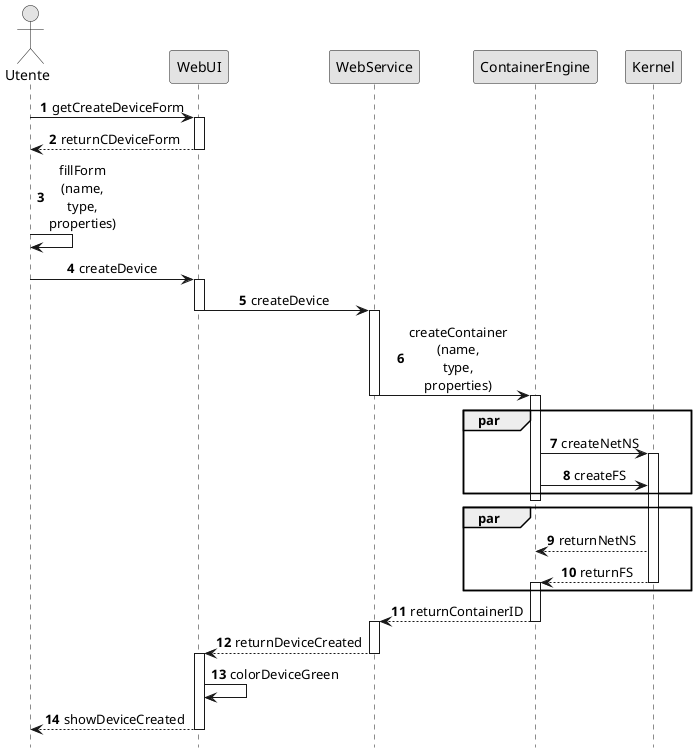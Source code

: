 
  ┌─┐
  ║"│
  └┬┘
  ┌┼┐
   │                   ┌─────┐                ┌──────────┐          ┌───────────────┐          ┌──────┐
  ┌┴┐                  │WebUI│                │WebService│          │ContainerEngine│          │Kernel│
Utente                 └──┬──┘                └────┬─────┘          └───────┬───────┘          └──┬───┘
  │1 getCreateDeviceForm ┌┴┐                       │                        │                     │
  │ ────────────────────>│ │                       │                        │                     │
  │                      │ │                       │                        │                     │
  │ 2 returnCDeviceForm  │ │                       │                        │                     │
  │ <─ ─ ─ ─ ─ ─ ─ ─ ─ ─ │ │                       │                        │                     │
  │                      └┬┘                       │                        │                     │
  │────┐                  │                        │                        │                     │
  │    │ <b>3</b>         │                        │                        │                     │
  │<───┘ fillForm         │                        │                        │                     │
  │      (name,           │                        │                        │                     │
  │      type,            │                        │                        │                     │
  │      properties)      │                        │                        │                     │
  │                       │                        │                        │                     │
  │                       │                        │                        │                     │
  │    4 createDevice    ┌┴┐                       │                        │                     │
  │ ────────────────────>│ │                       │                        │                     │
  │                      │ │                       │                        │                     │
  │                      │ │    5 createDevice    ┌┴┐                       │                     │
  │                      │ │ ────────────────────>│ │                       │                     │
  │                      └┬┘                      │ │                       │                     │
  │                       │                       │ │  6 createContainer   ┌┴┐                    │
  │                       │                       │ │  (name,              │ │                    │
  │                       │                       │ │  type,               │ │                    │
  │                       │                       │ │  properties)         │ │                    │
  │                       │                       │ │ ───────────────────> │ │                    │
  │                       │                       └┬┘                      │ │                    │
  │                       │                        │                       │ │                    │
  │                       │                        │      ╔══════╤═════════╪═╪════════════════════╪═════════════╗
  │                       │                        │      ║ PAR  │         │ │                    │             ║
  │                       │                        │      ╟──────┘         │ │   7 createNetNS   ┌┴┐            ║
  │                       │                        │      ║                │ │ ─────────────────>│ │            ║
  │                       │                        │      ║                │ │                   │ │            ║
  │                       │                        │      ║                │ │    8 createFS     │ │            ║
  │                       │                        │      ║                │ │ ─────────────────>│ │            ║
  │                       │                        │      ╚════════════════╪═╪═══════════════════╪═╪════════════╝
  │                       │                        │                       └┬┘                   │ │
  │                       │                        │                        │                    │ │
  │                       │                        │      ╔══════╤══════════╪════════════════════╪═╪════════════╗
  │                       │                        │      ║ PAR  │          │                    │ │            ║
  │                       │                        │      ╟──────┘          │   9 returnNetNS    │ │            ║
  │                       │                        │      ║                 │<─ ─ ─ ─ ─ ─ ─ ─ ─ ─│ │            ║
  │                       │                        │      ║                 │                    │ │            ║
  │                       │                        │      ║                ┌┴┐    10 returnFS    │ │            ║
  │                       │                        │      ║                │ │ <─ ─ ─ ─ ─ ─ ─ ─ ─│ │            ║
  │                       │                        │      ╚════════════════╪═╪══════════════════════════════════╝
  │                       │                        │                       │ │                    │
  │                       │                       ┌┴┐11 returnContainerID  │ │                    │
  │                       │                       │ │ <─ ─ ─ ─ ─ ─ ─ ─ ─ ─ │ │                    │
  │                       │                       │ │                      └┬┘                    │
  │                      ┌┴┐12 returnDeviceCreated│ │                       │                     │
  │                      │ │ <─ ─ ─ ─ ─ ─ ─ ─ ─ ─ │ │                       │                     │
  │                      │ │                      └┬┘                       │                     │
  │                      │ │────┐                  │                        │                     │
  │                      │ │    │ <b>13</b>        │                        │                     │
  │                      │ │<───┘ colorDeviceGreen │                        │                     │
  │                      │ │                       │                        │                     │
  │                      │ │                       │                        │                     │
  │ 14 showDeviceCreated │ │                       │                        │                     │
  │ <─ ─ ─ ─ ─ ─ ─ ─ ─ ─ │ │                       │                        │                     │
  │                      └┬┘                       │                        │                     │

@startuml
hide footbox
autonumber

skinparam shadowing false
skinparam sequenceMessageAlign center
skinparam monochrome true

Actor Utente as u
Participant WebUI as ui
Participant WebService as ws
Participant ContainerEngine as c
Participant Kernel as k
u -> ui : getCreateDeviceForm
activate ui
u <-- ui : returnCDeviceForm
deactivate ui
u -> u : fillForm\n(name,\ntype,\nproperties)
u -> ui : createDevice
activate ui
ui -> ws : createDevice
deactivate ui
activate ws
ws -> c : createContainer\n(name,\ntype,\nproperties)
deactivate ws
activate c
group par
c -> k: createNetNS
activate k
c -> k: createFS
end
deactivate c
group par
c <-- k : returnNetNS
c <-- k : returnFS
deactivate k
activate c
end
ws <-- c : returnContainerID
deactivate c
activate ws
ui <-- ws : returnDeviceCreated
deactivate ws
activate ui
ui -> ui : colorDeviceGreen
u <-- ui : showDeviceCreated
deactivate ui
@enduml
